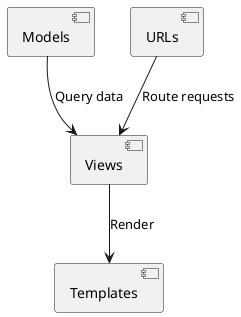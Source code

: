 @startuml
component "Models" as models
component "Views" as views
component "Templates" as templates
component "URLs" as urls

models --> views : Query data
views --> templates : Render
urls --> views : Route requests
@enduml